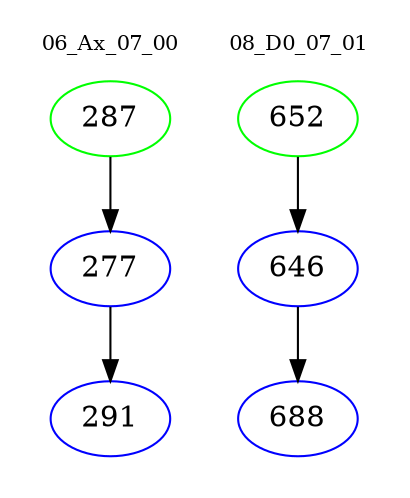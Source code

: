 digraph{
subgraph cluster_0 {
color = white
label = "06_Ax_07_00";
fontsize=10;
T0_287 [label="287", color="green"]
T0_287 -> T0_277 [color="black"]
T0_277 [label="277", color="blue"]
T0_277 -> T0_291 [color="black"]
T0_291 [label="291", color="blue"]
}
subgraph cluster_1 {
color = white
label = "08_D0_07_01";
fontsize=10;
T1_652 [label="652", color="green"]
T1_652 -> T1_646 [color="black"]
T1_646 [label="646", color="blue"]
T1_646 -> T1_688 [color="black"]
T1_688 [label="688", color="blue"]
}
}
